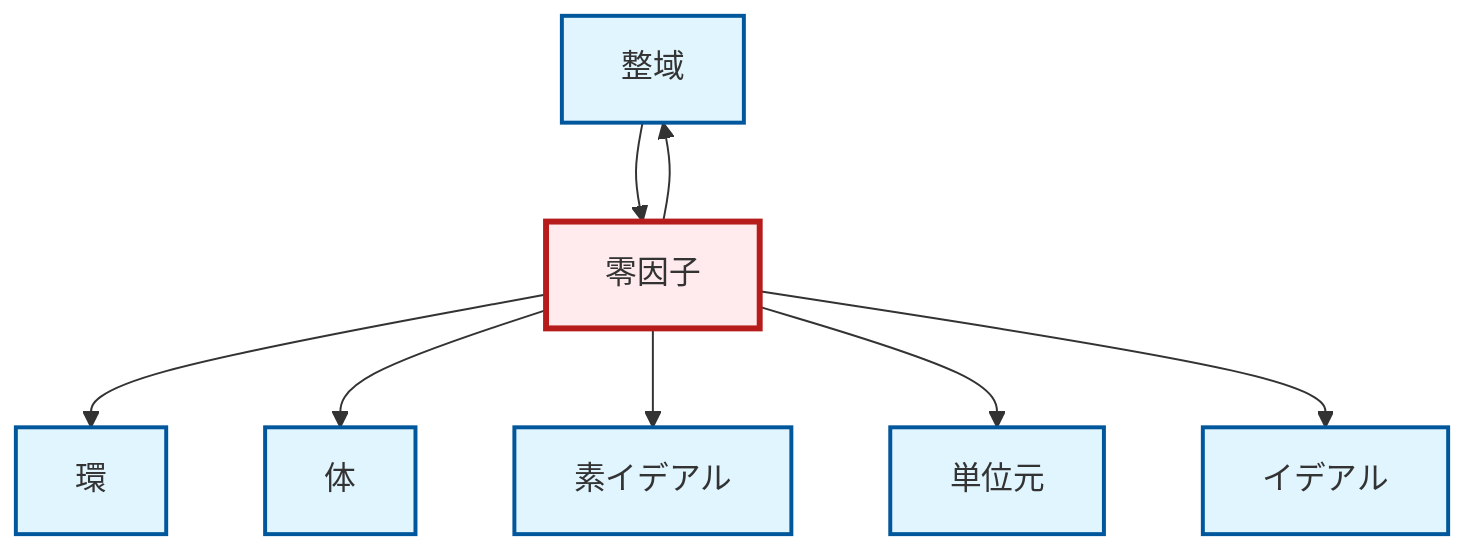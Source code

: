 graph TD
    classDef definition fill:#e1f5fe,stroke:#01579b,stroke-width:2px
    classDef theorem fill:#f3e5f5,stroke:#4a148c,stroke-width:2px
    classDef axiom fill:#fff3e0,stroke:#e65100,stroke-width:2px
    classDef example fill:#e8f5e9,stroke:#1b5e20,stroke-width:2px
    classDef current fill:#ffebee,stroke:#b71c1c,stroke-width:3px
    def-integral-domain["整域"]:::definition
    def-identity-element["単位元"]:::definition
    def-zero-divisor["零因子"]:::definition
    def-ring["環"]:::definition
    def-prime-ideal["素イデアル"]:::definition
    def-ideal["イデアル"]:::definition
    def-field["体"]:::definition
    def-integral-domain --> def-zero-divisor
    def-zero-divisor --> def-integral-domain
    def-zero-divisor --> def-ring
    def-zero-divisor --> def-field
    def-zero-divisor --> def-prime-ideal
    def-zero-divisor --> def-identity-element
    def-zero-divisor --> def-ideal
    class def-zero-divisor current